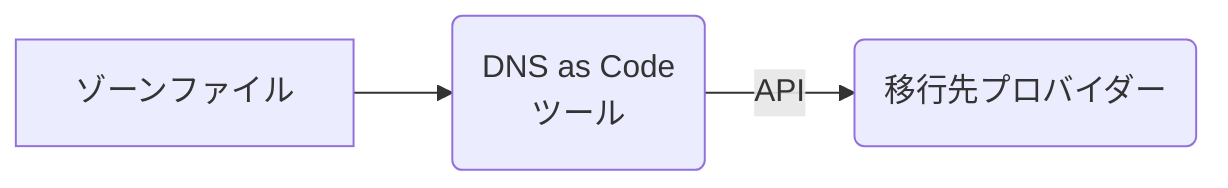 flowchart LR
    targetprovider("移行先プロバイダー")
    tool("DNS as Code<br>ツール")
    zonedata["ゾーンファイル"]

    zonedata --> tool --API--> targetprovider